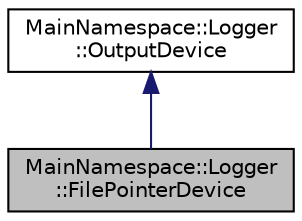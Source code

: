 digraph "MainNamespace::Logger::FilePointerDevice"
{
 // INTERACTIVE_SVG=YES
 // LATEX_PDF_SIZE
  edge [fontname="Helvetica",fontsize="10",labelfontname="Helvetica",labelfontsize="10"];
  node [fontname="Helvetica",fontsize="10",shape=record];
  Node1 [label="MainNamespace::Logger\l::FilePointerDevice",height=0.2,width=0.4,color="black", fillcolor="grey75", style="filled", fontcolor="black",tooltip="Logger for a file stored on the filesystem. Log to a given file. Lack of color support is assumed...."];
  Node2 -> Node1 [dir="back",color="midnightblue",fontsize="10",style="solid",fontname="Helvetica"];
  Node2 [label="MainNamespace::Logger\l::OutputDevice",height=0.2,width=0.4,color="black", fillcolor="white", style="filled",URL="$class_main_namespace_1_1_logger_1_1_output_device.html",tooltip=" "];
}
